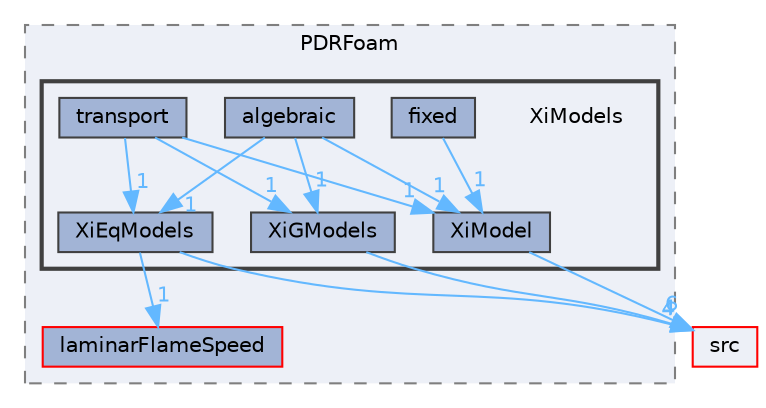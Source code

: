 digraph "applications/solvers/combustion/PDRFoam/XiModels"
{
 // LATEX_PDF_SIZE
  bgcolor="transparent";
  edge [fontname=Helvetica,fontsize=10,labelfontname=Helvetica,labelfontsize=10];
  node [fontname=Helvetica,fontsize=10,shape=box,height=0.2,width=0.4];
  compound=true
  subgraph clusterdir_7013a7587984e010384a3ad956d16510 {
    graph [ bgcolor="#edf0f7", pencolor="grey50", label="PDRFoam", fontname=Helvetica,fontsize=10 style="filled,dashed", URL="dir_7013a7587984e010384a3ad956d16510.html",tooltip=""]
  dir_7c5380a9e15431c3d88f79d83259de89 [label="laminarFlameSpeed", fillcolor="#a2b4d6", color="red", style="filled", URL="dir_7c5380a9e15431c3d88f79d83259de89.html",tooltip=""];
  subgraph clusterdir_875d300f7c06ad3c5c9e587b64daa300 {
    graph [ bgcolor="#edf0f7", pencolor="grey25", label="", fontname=Helvetica,fontsize=10 style="filled,bold", URL="dir_875d300f7c06ad3c5c9e587b64daa300.html",tooltip=""]
    dir_875d300f7c06ad3c5c9e587b64daa300 [shape=plaintext, label="XiModels"];
  dir_06b4ef0c03142e6365ec34f3f56db36c [label="algebraic", fillcolor="#a2b4d6", color="grey25", style="filled", URL="dir_06b4ef0c03142e6365ec34f3f56db36c.html",tooltip=""];
  dir_7031272e25667ab4b01586070e03a524 [label="fixed", fillcolor="#a2b4d6", color="grey25", style="filled", URL="dir_7031272e25667ab4b01586070e03a524.html",tooltip=""];
  dir_eda7b24b0204271cfbfc036663d9608d [label="transport", fillcolor="#a2b4d6", color="grey25", style="filled", URL="dir_eda7b24b0204271cfbfc036663d9608d.html",tooltip=""];
  dir_86c6030308677972953fc7979d3a85bb [label="XiEqModels", fillcolor="#a2b4d6", color="grey25", style="filled", URL="dir_86c6030308677972953fc7979d3a85bb.html",tooltip=""];
  dir_8466298f5f92a7096630ba54e6501d61 [label="XiGModels", fillcolor="#a2b4d6", color="grey25", style="filled", URL="dir_8466298f5f92a7096630ba54e6501d61.html",tooltip=""];
  dir_014c63896f54c5ff2237bb87c905c8be [label="XiModel", fillcolor="#a2b4d6", color="grey25", style="filled", URL="dir_014c63896f54c5ff2237bb87c905c8be.html",tooltip=""];
  }
  }
  dir_68267d1309a1af8e8297ef4c3efbcdba [label="src", fillcolor="#edf0f7", color="red", style="filled", URL="dir_68267d1309a1af8e8297ef4c3efbcdba.html",tooltip=""];
  dir_06b4ef0c03142e6365ec34f3f56db36c->dir_014c63896f54c5ff2237bb87c905c8be [headlabel="1", labeldistance=1.5 headhref="dir_000079_004441.html" href="dir_000079_004441.html" color="steelblue1" fontcolor="steelblue1"];
  dir_06b4ef0c03142e6365ec34f3f56db36c->dir_8466298f5f92a7096630ba54e6501d61 [headlabel="1", labeldistance=1.5 headhref="dir_000079_004440.html" href="dir_000079_004440.html" color="steelblue1" fontcolor="steelblue1"];
  dir_06b4ef0c03142e6365ec34f3f56db36c->dir_86c6030308677972953fc7979d3a85bb [headlabel="1", labeldistance=1.5 headhref="dir_000079_004436.html" href="dir_000079_004436.html" color="steelblue1" fontcolor="steelblue1"];
  dir_7031272e25667ab4b01586070e03a524->dir_014c63896f54c5ff2237bb87c905c8be [headlabel="1", labeldistance=1.5 headhref="dir_001396_004441.html" href="dir_001396_004441.html" color="steelblue1" fontcolor="steelblue1"];
  dir_eda7b24b0204271cfbfc036663d9608d->dir_014c63896f54c5ff2237bb87c905c8be [headlabel="1", labeldistance=1.5 headhref="dir_004108_004441.html" href="dir_004108_004441.html" color="steelblue1" fontcolor="steelblue1"];
  dir_eda7b24b0204271cfbfc036663d9608d->dir_8466298f5f92a7096630ba54e6501d61 [headlabel="1", labeldistance=1.5 headhref="dir_004108_004440.html" href="dir_004108_004440.html" color="steelblue1" fontcolor="steelblue1"];
  dir_eda7b24b0204271cfbfc036663d9608d->dir_86c6030308677972953fc7979d3a85bb [headlabel="1", labeldistance=1.5 headhref="dir_004108_004436.html" href="dir_004108_004436.html" color="steelblue1" fontcolor="steelblue1"];
  dir_86c6030308677972953fc7979d3a85bb->dir_68267d1309a1af8e8297ef4c3efbcdba [headlabel="4", labeldistance=1.5 headhref="dir_004436_003729.html" href="dir_004436_003729.html" color="steelblue1" fontcolor="steelblue1"];
  dir_86c6030308677972953fc7979d3a85bb->dir_7c5380a9e15431c3d88f79d83259de89 [headlabel="1", labeldistance=1.5 headhref="dir_004436_002085.html" href="dir_004436_002085.html" color="steelblue1" fontcolor="steelblue1"];
  dir_8466298f5f92a7096630ba54e6501d61->dir_68267d1309a1af8e8297ef4c3efbcdba [headlabel="4", labeldistance=1.5 headhref="dir_004440_003729.html" href="dir_004440_003729.html" color="steelblue1" fontcolor="steelblue1"];
  dir_014c63896f54c5ff2237bb87c905c8be->dir_68267d1309a1af8e8297ef4c3efbcdba [headlabel="6", labeldistance=1.5 headhref="dir_004441_003729.html" href="dir_004441_003729.html" color="steelblue1" fontcolor="steelblue1"];
}
